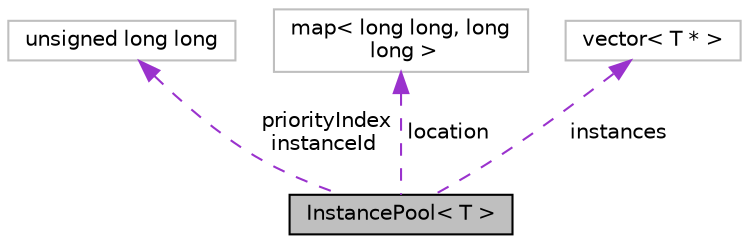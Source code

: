digraph "InstancePool&lt; T &gt;"
{
 // INTERACTIVE_SVG=YES
 // LATEX_PDF_SIZE
  edge [fontname="Helvetica",fontsize="10",labelfontname="Helvetica",labelfontsize="10"];
  node [fontname="Helvetica",fontsize="10",shape=record];
  Node1 [label="InstancePool\< T \>",height=0.2,width=0.4,color="black", fillcolor="grey75", style="filled", fontcolor="black",tooltip="Stores all instaces of the inheriting class"];
  Node2 -> Node1 [dir="back",color="darkorchid3",fontsize="10",style="dashed",label=" priorityIndex\ninstanceId" ,fontname="Helvetica"];
  Node2 [label="unsigned long long",height=0.2,width=0.4,color="grey75", fillcolor="white", style="filled",tooltip=" "];
  Node3 -> Node1 [dir="back",color="darkorchid3",fontsize="10",style="dashed",label=" location" ,fontname="Helvetica"];
  Node3 [label="map\< long long, long\l long \>",height=0.2,width=0.4,color="grey75", fillcolor="white", style="filled",tooltip=" "];
  Node4 -> Node1 [dir="back",color="darkorchid3",fontsize="10",style="dashed",label=" instances" ,fontname="Helvetica"];
  Node4 [label="vector\< T * \>",height=0.2,width=0.4,color="grey75", fillcolor="white", style="filled",tooltip=" "];
}
